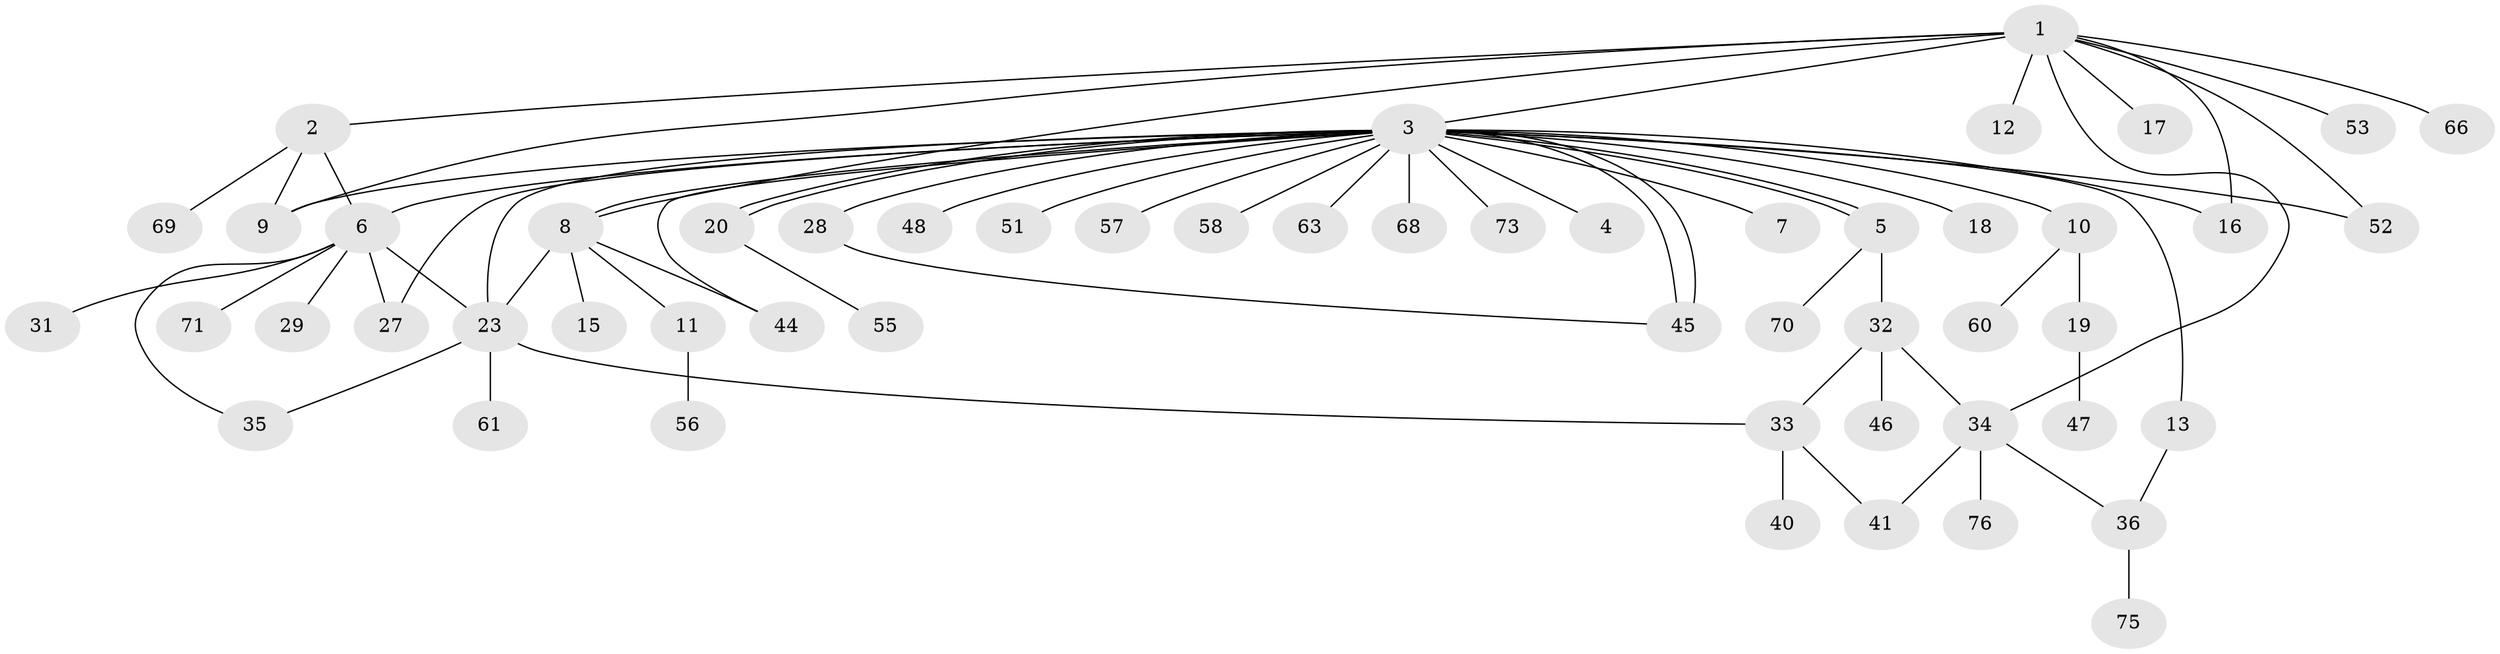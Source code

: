 // original degree distribution, {11: 0.012987012987012988, 3: 0.12987012987012986, 30: 0.012987012987012988, 2: 0.2597402597402597, 5: 0.03896103896103896, 7: 0.025974025974025976, 1: 0.4675324675324675, 4: 0.03896103896103896, 6: 0.012987012987012988}
// Generated by graph-tools (version 1.1) at 2025/41/03/06/25 10:41:48]
// undirected, 54 vertices, 72 edges
graph export_dot {
graph [start="1"]
  node [color=gray90,style=filled];
  1 [super="+43"];
  2 [super="+74"];
  3 [super="+26"];
  4 [super="+72"];
  5 [super="+65"];
  6 [super="+14"];
  7;
  8 [super="+30"];
  9 [super="+24"];
  10 [super="+37"];
  11 [super="+77"];
  12;
  13;
  15 [super="+39"];
  16;
  17 [super="+25"];
  18 [super="+62"];
  19 [super="+22"];
  20 [super="+21"];
  23 [super="+49"];
  27;
  28 [super="+67"];
  29;
  31 [super="+38"];
  32;
  33 [super="+54"];
  34 [super="+50"];
  35;
  36 [super="+59"];
  40;
  41 [super="+42"];
  44;
  45;
  46;
  47;
  48;
  51;
  52;
  53;
  55;
  56 [super="+64"];
  57;
  58;
  60;
  61;
  63;
  66;
  68;
  69;
  70;
  71;
  73;
  75;
  76;
  1 -- 2;
  1 -- 3 [weight=2];
  1 -- 8;
  1 -- 9;
  1 -- 12;
  1 -- 16;
  1 -- 17;
  1 -- 52;
  1 -- 53;
  1 -- 34;
  1 -- 66;
  2 -- 69;
  2 -- 9;
  2 -- 6;
  3 -- 4;
  3 -- 5;
  3 -- 5;
  3 -- 6;
  3 -- 7;
  3 -- 8;
  3 -- 10;
  3 -- 13;
  3 -- 16;
  3 -- 18;
  3 -- 20;
  3 -- 20;
  3 -- 23;
  3 -- 27;
  3 -- 28;
  3 -- 44;
  3 -- 45;
  3 -- 45;
  3 -- 48;
  3 -- 51;
  3 -- 52;
  3 -- 57;
  3 -- 58;
  3 -- 63;
  3 -- 68;
  3 -- 73;
  3 -- 9;
  5 -- 32;
  5 -- 70;
  6 -- 23;
  6 -- 27;
  6 -- 31;
  6 -- 71;
  6 -- 35;
  6 -- 29;
  8 -- 11;
  8 -- 15;
  8 -- 23;
  8 -- 44;
  10 -- 19;
  10 -- 60;
  11 -- 56;
  13 -- 36;
  19 -- 47;
  20 -- 55;
  23 -- 33;
  23 -- 61;
  23 -- 35;
  28 -- 45;
  32 -- 33;
  32 -- 34;
  32 -- 46;
  33 -- 40;
  33 -- 41;
  34 -- 41;
  34 -- 76;
  34 -- 36;
  36 -- 75;
}
